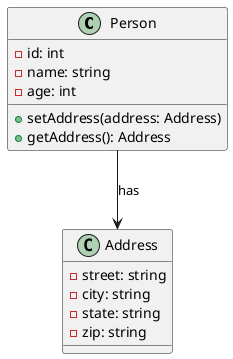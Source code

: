 @startuml name
class Person {
  - id: int
  - name: string
  - age: int
  + setAddress(address: Address)
  + getAddress(): Address
}

class Address {
  - street: string
  - city: string
  - state: string
  - zip: string
}

Person --> Address : has
@enduml
